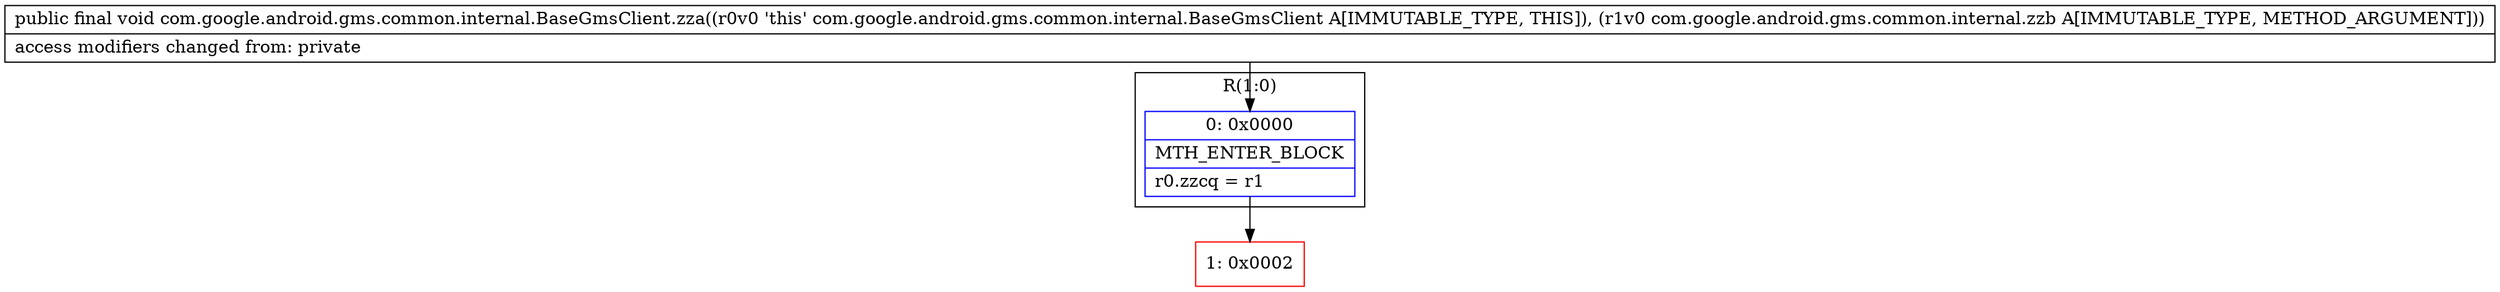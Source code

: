 digraph "CFG forcom.google.android.gms.common.internal.BaseGmsClient.zza(Lcom\/google\/android\/gms\/common\/internal\/zzb;)V" {
subgraph cluster_Region_1320281366 {
label = "R(1:0)";
node [shape=record,color=blue];
Node_0 [shape=record,label="{0\:\ 0x0000|MTH_ENTER_BLOCK\l|r0.zzcq = r1\l}"];
}
Node_1 [shape=record,color=red,label="{1\:\ 0x0002}"];
MethodNode[shape=record,label="{public final void com.google.android.gms.common.internal.BaseGmsClient.zza((r0v0 'this' com.google.android.gms.common.internal.BaseGmsClient A[IMMUTABLE_TYPE, THIS]), (r1v0 com.google.android.gms.common.internal.zzb A[IMMUTABLE_TYPE, METHOD_ARGUMENT]))  | access modifiers changed from: private\l}"];
MethodNode -> Node_0;
Node_0 -> Node_1;
}

